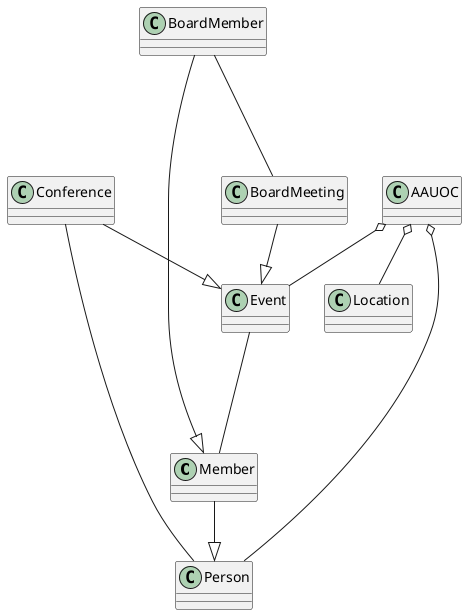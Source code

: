@startuml
'https://plantuml.com/class-diagram

class Member {
}
class BoardMember {
}
class Event {
}
class Conference {
}
class BoardMeeting {
}
class Location {
}
class Person {
}
class AAUOC {
}

AAUOC o-- Location
AAUOC o-- Event
AAUOC o-- Person


BoardMeeting --|> Event

Event --- Member

Member --|> Person

BoardMember --|> Member

BoardMember --- BoardMeeting

Conference --|> Event
Conference --- Person

@enduml